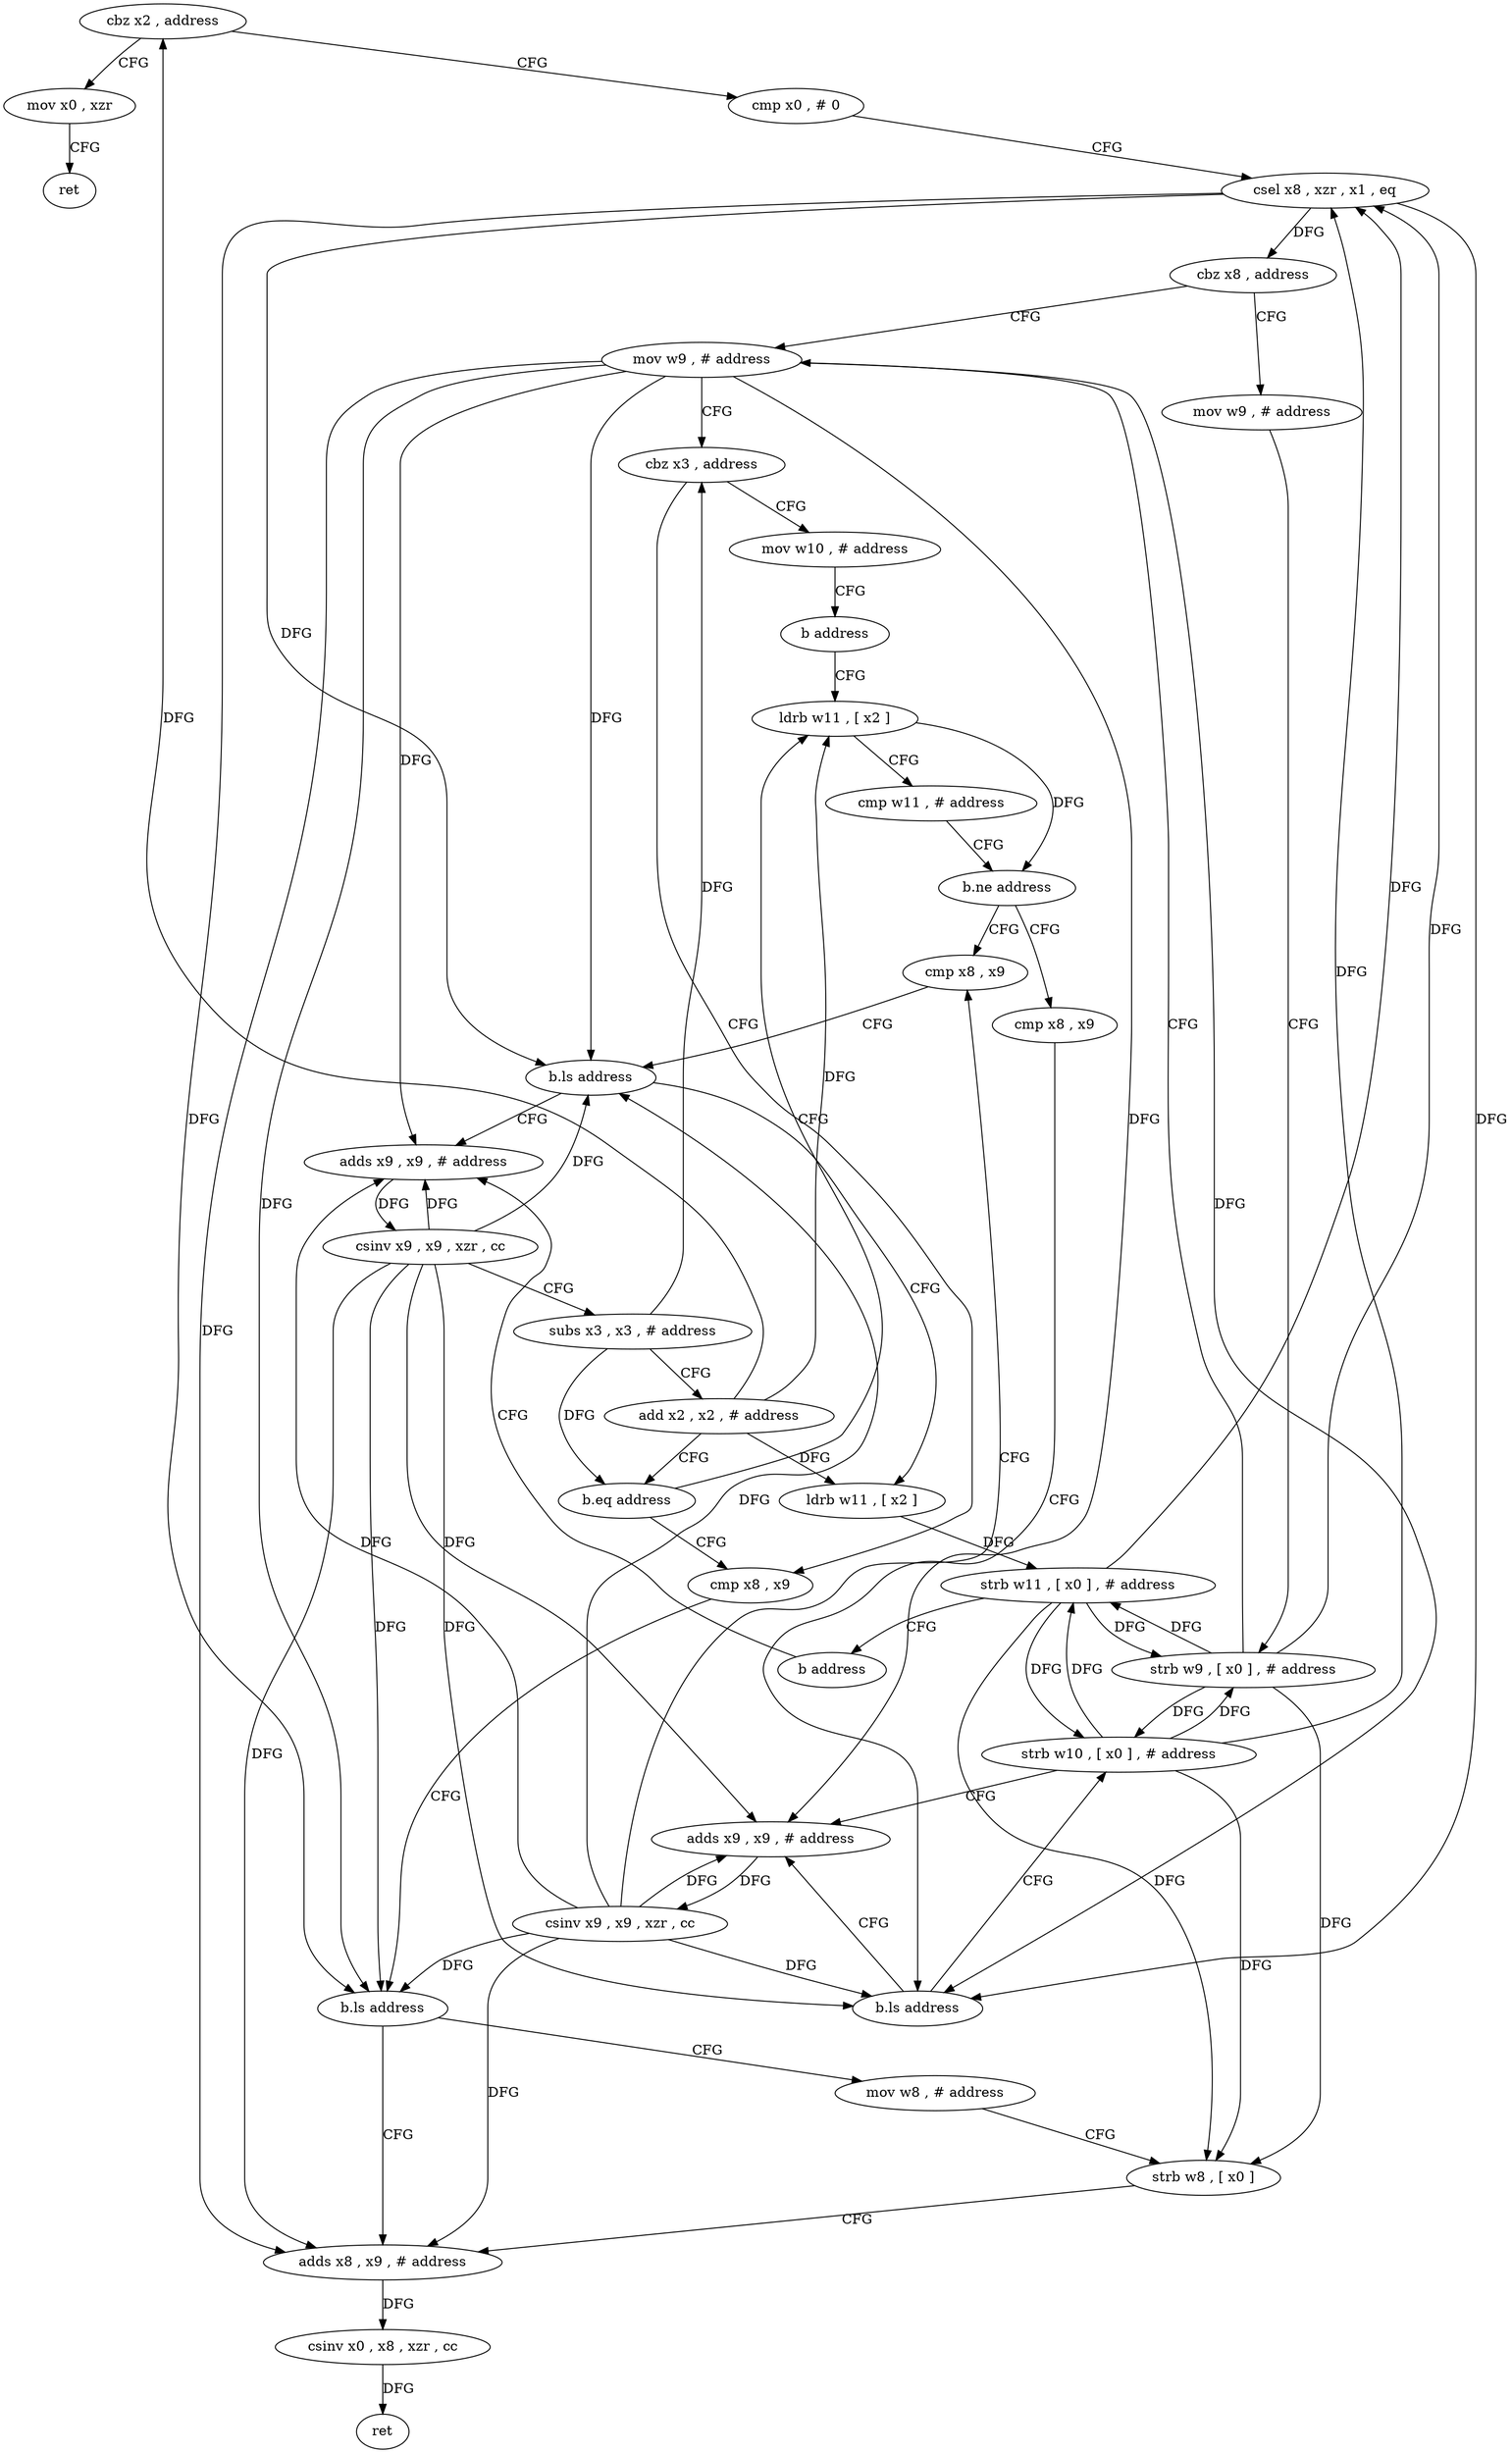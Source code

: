 digraph "func" {
"4285928" [label = "cbz x2 , address" ]
"4286068" [label = "mov x0 , xzr" ]
"4285932" [label = "cmp x0 , # 0" ]
"4286072" [label = "ret" ]
"4285936" [label = "csel x8 , xzr , x1 , eq" ]
"4285940" [label = "cbz x8 , address" ]
"4285952" [label = "mov w9 , # address" ]
"4285944" [label = "mov w9 , # address" ]
"4285956" [label = "cbz x3 , address" ]
"4286040" [label = "cmp x8 , x9" ]
"4285960" [label = "mov w10 , # address" ]
"4285948" [label = "strb w9 , [ x0 ] , # address" ]
"4286044" [label = "b.ls address" ]
"4286056" [label = "adds x8 , x9 , # address" ]
"4286048" [label = "mov w8 , # address" ]
"4285964" [label = "b address" ]
"4285988" [label = "ldrb w11 , [ x2 ]" ]
"4286060" [label = "csinv x0 , x8 , xzr , cc" ]
"4286064" [label = "ret" ]
"4286052" [label = "strb w8 , [ x0 ]" ]
"4285992" [label = "cmp w11 , # address" ]
"4285996" [label = "b.ne address" ]
"4286020" [label = "cmp x8 , x9" ]
"4286000" [label = "cmp x8 , x9" ]
"4286024" [label = "b.ls address" ]
"4285968" [label = "adds x9 , x9 , # address" ]
"4286028" [label = "ldrb w11 , [ x2 ]" ]
"4286004" [label = "b.ls address" ]
"4286012" [label = "adds x9 , x9 , # address" ]
"4286008" [label = "strb w10 , [ x0 ] , # address" ]
"4285972" [label = "csinv x9 , x9 , xzr , cc" ]
"4285976" [label = "subs x3 , x3 , # address" ]
"4285980" [label = "add x2 , x2 , # address" ]
"4285984" [label = "b.eq address" ]
"4286032" [label = "strb w11 , [ x0 ] , # address" ]
"4286036" [label = "b address" ]
"4286016" [label = "csinv x9 , x9 , xzr , cc" ]
"4285928" -> "4286068" [ label = "CFG" ]
"4285928" -> "4285932" [ label = "CFG" ]
"4286068" -> "4286072" [ label = "CFG" ]
"4285932" -> "4285936" [ label = "CFG" ]
"4285936" -> "4285940" [ label = "DFG" ]
"4285936" -> "4286044" [ label = "DFG" ]
"4285936" -> "4286024" [ label = "DFG" ]
"4285936" -> "4286004" [ label = "DFG" ]
"4285940" -> "4285952" [ label = "CFG" ]
"4285940" -> "4285944" [ label = "CFG" ]
"4285952" -> "4285956" [ label = "CFG" ]
"4285952" -> "4286044" [ label = "DFG" ]
"4285952" -> "4286056" [ label = "DFG" ]
"4285952" -> "4286024" [ label = "DFG" ]
"4285952" -> "4286004" [ label = "DFG" ]
"4285952" -> "4285968" [ label = "DFG" ]
"4285952" -> "4286012" [ label = "DFG" ]
"4285944" -> "4285948" [ label = "CFG" ]
"4285956" -> "4286040" [ label = "CFG" ]
"4285956" -> "4285960" [ label = "CFG" ]
"4286040" -> "4286044" [ label = "CFG" ]
"4285960" -> "4285964" [ label = "CFG" ]
"4285948" -> "4285952" [ label = "CFG" ]
"4285948" -> "4285936" [ label = "DFG" ]
"4285948" -> "4286052" [ label = "DFG" ]
"4285948" -> "4286032" [ label = "DFG" ]
"4285948" -> "4286008" [ label = "DFG" ]
"4286044" -> "4286056" [ label = "CFG" ]
"4286044" -> "4286048" [ label = "CFG" ]
"4286056" -> "4286060" [ label = "DFG" ]
"4286048" -> "4286052" [ label = "CFG" ]
"4285964" -> "4285988" [ label = "CFG" ]
"4285988" -> "4285992" [ label = "CFG" ]
"4285988" -> "4285996" [ label = "DFG" ]
"4286060" -> "4286064" [ label = "DFG" ]
"4286052" -> "4286056" [ label = "CFG" ]
"4285992" -> "4285996" [ label = "CFG" ]
"4285996" -> "4286020" [ label = "CFG" ]
"4285996" -> "4286000" [ label = "CFG" ]
"4286020" -> "4286024" [ label = "CFG" ]
"4286000" -> "4286004" [ label = "CFG" ]
"4286024" -> "4285968" [ label = "CFG" ]
"4286024" -> "4286028" [ label = "CFG" ]
"4285968" -> "4285972" [ label = "DFG" ]
"4286028" -> "4286032" [ label = "DFG" ]
"4286004" -> "4286012" [ label = "CFG" ]
"4286004" -> "4286008" [ label = "CFG" ]
"4286012" -> "4286016" [ label = "DFG" ]
"4286008" -> "4286012" [ label = "CFG" ]
"4286008" -> "4285936" [ label = "DFG" ]
"4286008" -> "4285948" [ label = "DFG" ]
"4286008" -> "4286052" [ label = "DFG" ]
"4286008" -> "4286032" [ label = "DFG" ]
"4285972" -> "4285976" [ label = "CFG" ]
"4285972" -> "4286044" [ label = "DFG" ]
"4285972" -> "4286056" [ label = "DFG" ]
"4285972" -> "4286024" [ label = "DFG" ]
"4285972" -> "4286004" [ label = "DFG" ]
"4285972" -> "4285968" [ label = "DFG" ]
"4285972" -> "4286012" [ label = "DFG" ]
"4285976" -> "4285980" [ label = "CFG" ]
"4285976" -> "4285956" [ label = "DFG" ]
"4285976" -> "4285984" [ label = "DFG" ]
"4285980" -> "4285984" [ label = "CFG" ]
"4285980" -> "4285928" [ label = "DFG" ]
"4285980" -> "4285988" [ label = "DFG" ]
"4285980" -> "4286028" [ label = "DFG" ]
"4285984" -> "4286040" [ label = "CFG" ]
"4285984" -> "4285988" [ label = "CFG" ]
"4286032" -> "4286036" [ label = "CFG" ]
"4286032" -> "4285936" [ label = "DFG" ]
"4286032" -> "4285948" [ label = "DFG" ]
"4286032" -> "4286052" [ label = "DFG" ]
"4286032" -> "4286008" [ label = "DFG" ]
"4286036" -> "4285968" [ label = "CFG" ]
"4286016" -> "4286020" [ label = "CFG" ]
"4286016" -> "4286044" [ label = "DFG" ]
"4286016" -> "4286056" [ label = "DFG" ]
"4286016" -> "4286024" [ label = "DFG" ]
"4286016" -> "4286004" [ label = "DFG" ]
"4286016" -> "4285968" [ label = "DFG" ]
"4286016" -> "4286012" [ label = "DFG" ]
}
